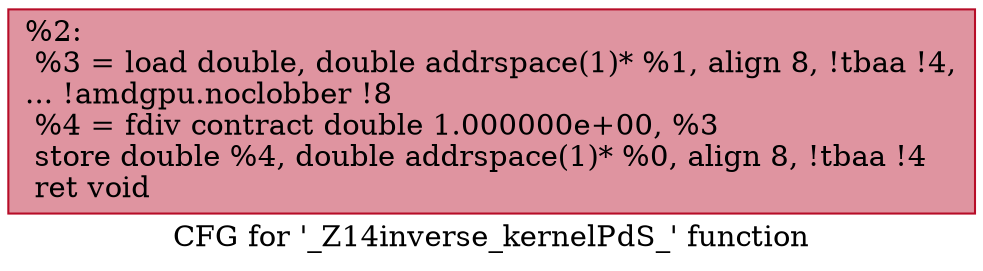 digraph "CFG for '_Z14inverse_kernelPdS_' function" {
	label="CFG for '_Z14inverse_kernelPdS_' function";

	Node0x579da40 [shape=record,color="#b70d28ff", style=filled, fillcolor="#b70d2870",label="{%2:\l  %3 = load double, double addrspace(1)* %1, align 8, !tbaa !4,\l... !amdgpu.noclobber !8\l  %4 = fdiv contract double 1.000000e+00, %3\l  store double %4, double addrspace(1)* %0, align 8, !tbaa !4\l  ret void\l}"];
}
